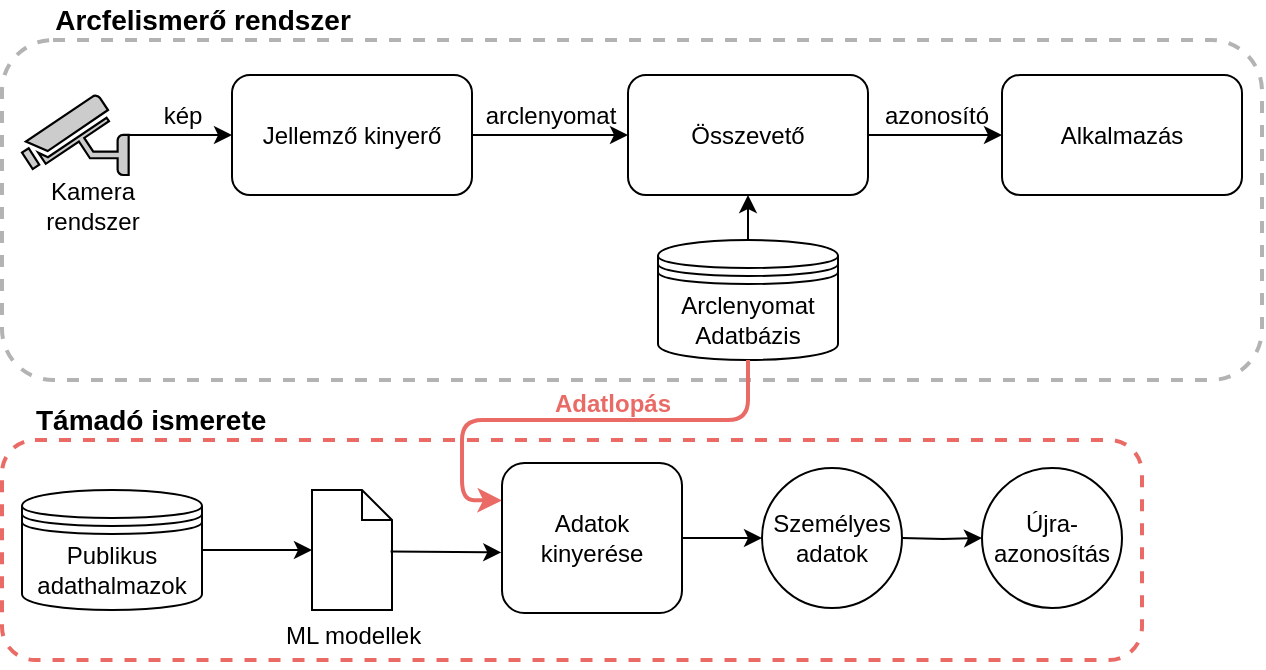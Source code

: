 <mxfile version="15.1.3" type="device"><diagram id="VRa1nUCjCiyLthLisUEo" name="Page-1"><mxGraphModel dx="803" dy="465" grid="1" gridSize="10" guides="1" tooltips="1" connect="1" arrows="1" fold="1" page="1" pageScale="1" pageWidth="850" pageHeight="1100" math="0" shadow="0"><root><mxCell id="0"/><mxCell id="1" parent="0"/><mxCell id="No_f-PS9ofONX-tpsvrH-45" value="" style="rounded=1;whiteSpace=wrap;html=1;fillColor=none;dashed=1;strokeColor=#EA6B66;strokeWidth=2;" parent="1" vertex="1"><mxGeometry x="160" y="350" width="570" height="110" as="geometry"/></mxCell><mxCell id="No_f-PS9ofONX-tpsvrH-11" value="" style="rounded=1;whiteSpace=wrap;html=1;fillColor=none;dashed=1;strokeWidth=2;strokeColor=#B3B3B3;" parent="1" vertex="1"><mxGeometry x="160" y="150" width="630" height="170" as="geometry"/></mxCell><mxCell id="No_f-PS9ofONX-tpsvrH-3" value="" style="edgeStyle=orthogonalEdgeStyle;rounded=0;orthogonalLoop=1;jettySize=auto;html=1;" parent="1" source="No_f-PS9ofONX-tpsvrH-1" target="No_f-PS9ofONX-tpsvrH-2" edge="1"><mxGeometry relative="1" as="geometry"/></mxCell><mxCell id="No_f-PS9ofONX-tpsvrH-1" value="" style="fontColor=#0066CC;verticalAlign=top;verticalLabelPosition=bottom;labelPosition=center;align=center;html=1;outlineConnect=0;fillColor=#CCCCCC;gradientColor=none;gradientDirection=north;strokeWidth=2;shape=mxgraph.networks.security_camera;flipH=1;aspect=fixed;" parent="1" vertex="1"><mxGeometry x="170" y="177.5" width="53.33" height="40" as="geometry"/></mxCell><mxCell id="No_f-PS9ofONX-tpsvrH-6" value="" style="edgeStyle=orthogonalEdgeStyle;rounded=0;orthogonalLoop=1;jettySize=auto;html=1;" parent="1" source="No_f-PS9ofONX-tpsvrH-2" target="No_f-PS9ofONX-tpsvrH-5" edge="1"><mxGeometry relative="1" as="geometry"/></mxCell><mxCell id="No_f-PS9ofONX-tpsvrH-2" value="Jellemző kinyerő" style="rounded=1;whiteSpace=wrap;html=1;strokeColor=#000000;" parent="1" vertex="1"><mxGeometry x="275" y="167.5" width="120" height="60" as="geometry"/></mxCell><mxCell id="No_f-PS9ofONX-tpsvrH-17" value="" style="edgeStyle=orthogonalEdgeStyle;rounded=0;orthogonalLoop=1;jettySize=auto;html=1;" parent="1" source="No_f-PS9ofONX-tpsvrH-5" target="No_f-PS9ofONX-tpsvrH-16" edge="1"><mxGeometry relative="1" as="geometry"/></mxCell><mxCell id="No_f-PS9ofONX-tpsvrH-5" value="Összevető" style="whiteSpace=wrap;html=1;rounded=1;" parent="1" vertex="1"><mxGeometry x="473" y="167.5" width="120" height="60" as="geometry"/></mxCell><mxCell id="No_f-PS9ofONX-tpsvrH-9" value="" style="edgeStyle=orthogonalEdgeStyle;rounded=0;orthogonalLoop=1;jettySize=auto;html=1;" parent="1" source="No_f-PS9ofONX-tpsvrH-8" target="No_f-PS9ofONX-tpsvrH-5" edge="1"><mxGeometry relative="1" as="geometry"/></mxCell><mxCell id="No_f-PS9ofONX-tpsvrH-8" value="Arclenyomat&lt;br&gt;Adatbázis" style="shape=datastore;whiteSpace=wrap;html=1;strokeColor=#000000;" parent="1" vertex="1"><mxGeometry x="488" y="250" width="90" height="60" as="geometry"/></mxCell><mxCell id="No_f-PS9ofONX-tpsvrH-12" value="&lt;b&gt;&lt;font style=&quot;font-size: 14px&quot;&gt;Arcfelismerő rendszer&lt;/font&gt;&lt;/b&gt;" style="text;html=1;align=center;verticalAlign=middle;resizable=0;points=[];autosize=1;strokeColor=none;fillColor=none;" parent="1" vertex="1"><mxGeometry x="180" y="130" width="160" height="20" as="geometry"/></mxCell><mxCell id="No_f-PS9ofONX-tpsvrH-16" value="Alkalmazás" style="whiteSpace=wrap;html=1;rounded=1;" parent="1" vertex="1"><mxGeometry x="660" y="167.5" width="120" height="60" as="geometry"/></mxCell><mxCell id="No_f-PS9ofONX-tpsvrH-21" value="" style="edgeStyle=orthogonalEdgeStyle;rounded=0;orthogonalLoop=1;jettySize=auto;html=1;entryX=0;entryY=0.5;entryDx=0;entryDy=0;entryPerimeter=0;" parent="1" source="No_f-PS9ofONX-tpsvrH-19" target="No_f-PS9ofONX-tpsvrH-24" edge="1"><mxGeometry relative="1" as="geometry"><mxPoint x="310" y="380" as="targetPoint"/></mxGeometry></mxCell><mxCell id="No_f-PS9ofONX-tpsvrH-19" value="Publikus&lt;br&gt;adathalmazok" style="shape=datastore;whiteSpace=wrap;html=1;strokeColor=#000000;" parent="1" vertex="1"><mxGeometry x="170" y="375" width="90" height="60" as="geometry"/></mxCell><mxCell id="No_f-PS9ofONX-tpsvrH-23" value="" style="endArrow=classic;html=1;exitX=0.5;exitY=1;exitDx=0;exitDy=0;entryX=0;entryY=0.25;entryDx=0;entryDy=0;fontColor=#EA6B66;strokeWidth=2;strokeColor=#EA6B66;" parent="1" source="No_f-PS9ofONX-tpsvrH-8" target="No_f-PS9ofONX-tpsvrH-33" edge="1"><mxGeometry width="50" height="50" relative="1" as="geometry"><mxPoint x="705" y="690" as="sourcePoint"/><mxPoint x="305" y="400" as="targetPoint"/><Array as="points"><mxPoint x="533" y="340"/><mxPoint x="390" y="340"/><mxPoint x="390" y="380"/></Array></mxGeometry></mxCell><mxCell id="No_f-PS9ofONX-tpsvrH-24" value="" style="shape=mxgraph.bpmn.data;labelPosition=center;verticalLabelPosition=bottom;align=center;verticalAlign=top;whiteSpace=wrap;size=15;html=1;strokeColor=#000000;fillColor=#ffffff;" parent="1" vertex="1"><mxGeometry x="315" y="375" width="40" height="60" as="geometry"/></mxCell><mxCell id="No_f-PS9ofONX-tpsvrH-30" value="&lt;font color=&quot;#000000&quot;&gt;Személyes adatok&lt;/font&gt;" style="ellipse;whiteSpace=wrap;html=1;aspect=fixed;fontColor=#EA6B66;strokeColor=#000000;fillColor=#ffffff;" parent="1" vertex="1"><mxGeometry x="540" y="364" width="70" height="70" as="geometry"/></mxCell><mxCell id="No_f-PS9ofONX-tpsvrH-35" style="edgeStyle=orthogonalEdgeStyle;rounded=0;orthogonalLoop=1;jettySize=auto;html=1;entryX=0;entryY=0.5;entryDx=0;entryDy=0;fontColor=#EA6B66;strokeColor=#000000;strokeWidth=1;" parent="1" source="No_f-PS9ofONX-tpsvrH-33" target="No_f-PS9ofONX-tpsvrH-30" edge="1"><mxGeometry relative="1" as="geometry"/></mxCell><mxCell id="No_f-PS9ofONX-tpsvrH-33" value="&lt;font color=&quot;#000000&quot;&gt;Adatok&lt;br&gt;kinyerése&lt;/font&gt;" style="rounded=1;whiteSpace=wrap;html=1;fontColor=#EA6B66;strokeColor=#000000;fillColor=#ffffff;" parent="1" vertex="1"><mxGeometry x="410" y="361.5" width="90" height="75" as="geometry"/></mxCell><mxCell id="No_f-PS9ofONX-tpsvrH-42" value="" style="endArrow=classic;html=1;fontColor=#EA6B66;strokeColor=#000000;strokeWidth=1;exitX=0.982;exitY=0.513;exitDx=0;exitDy=0;exitPerimeter=0;entryX=-0.004;entryY=0.596;entryDx=0;entryDy=0;entryPerimeter=0;" parent="1" source="No_f-PS9ofONX-tpsvrH-24" target="No_f-PS9ofONX-tpsvrH-33" edge="1"><mxGeometry width="50" height="50" relative="1" as="geometry"><mxPoint x="400" y="430" as="sourcePoint"/><mxPoint x="450" y="380" as="targetPoint"/></mxGeometry></mxCell><mxCell id="No_f-PS9ofONX-tpsvrH-44" value="&lt;b&gt;Adatlopás&lt;/b&gt;" style="text;html=1;align=center;verticalAlign=middle;resizable=0;points=[];autosize=1;strokeColor=none;fillColor=none;fontColor=#EA6B66;" parent="1" vertex="1"><mxGeometry x="430" y="322" width="70" height="20" as="geometry"/></mxCell><mxCell id="No_f-PS9ofONX-tpsvrH-49" value="&lt;b&gt;&lt;font style=&quot;font-size: 14px&quot;&gt;Támadó ismerete&lt;/font&gt;&lt;/b&gt;" style="text;html=1;align=left;verticalAlign=middle;resizable=0;points=[];autosize=1;strokeColor=none;fillColor=none;" parent="1" vertex="1"><mxGeometry x="175" y="330" width="130" height="20" as="geometry"/></mxCell><mxCell id="No_f-PS9ofONX-tpsvrH-50" value="&lt;font color=&quot;#000000&quot;&gt;Kamera&lt;br&gt;rendszer&lt;/font&gt;" style="text;html=1;align=center;verticalAlign=middle;resizable=0;points=[];autosize=1;strokeColor=none;fillColor=none;fontColor=#EA6B66;" parent="1" vertex="1"><mxGeometry x="175" y="217.5" width="60" height="30" as="geometry"/></mxCell><mxCell id="No_f-PS9ofONX-tpsvrH-51" value="&lt;font color=&quot;#000000&quot;&gt;kép&lt;/font&gt;" style="text;html=1;align=center;verticalAlign=middle;resizable=0;points=[];autosize=1;strokeColor=none;fillColor=none;fontColor=#EA6B66;" parent="1" vertex="1"><mxGeometry x="235" y="177.5" width="30" height="20" as="geometry"/></mxCell><mxCell id="No_f-PS9ofONX-tpsvrH-52" value="&lt;span style=&quot;color: rgb(0 , 0 , 0)&quot;&gt;arclenyomat&lt;/span&gt;" style="text;html=1;align=center;verticalAlign=middle;resizable=0;points=[];autosize=1;strokeColor=none;fillColor=none;fontColor=#EA6B66;" parent="1" vertex="1"><mxGeometry x="394" y="177.5" width="80" height="20" as="geometry"/></mxCell><mxCell id="No_f-PS9ofONX-tpsvrH-53" value="&lt;span style=&quot;color: rgb(0 , 0 , 0)&quot;&gt;azonosító&lt;/span&gt;" style="text;html=1;align=center;verticalAlign=middle;resizable=0;points=[];autosize=1;strokeColor=none;fillColor=none;fontColor=#EA6B66;" parent="1" vertex="1"><mxGeometry x="592" y="177.5" width="70" height="20" as="geometry"/></mxCell><mxCell id="xrEPH8yARaK6EjxFx_Nv-4" value="&lt;span style=&quot;color: rgb(0 , 0 , 0) ; font-family: &amp;#34;helvetica&amp;#34; ; font-size: 12px ; font-style: normal ; font-weight: 400 ; letter-spacing: normal ; text-align: center ; text-indent: 0px ; text-transform: none ; word-spacing: 0px ; display: inline ; float: none&quot;&gt;ML modellek&lt;/span&gt;" style="text;whiteSpace=wrap;html=1;" parent="1" vertex="1"><mxGeometry x="300" y="434" width="90" height="30" as="geometry"/></mxCell><mxCell id="Iha-Zx5477TiVBtDM3Em-1" value="&lt;font color=&quot;#000000&quot;&gt;Újra-&lt;br&gt;azonosítás&lt;br&gt;&lt;/font&gt;" style="ellipse;whiteSpace=wrap;html=1;aspect=fixed;fontColor=#EA6B66;strokeColor=#000000;fillColor=#ffffff;" vertex="1" parent="1"><mxGeometry x="650" y="364" width="70" height="70" as="geometry"/></mxCell><mxCell id="Iha-Zx5477TiVBtDM3Em-3" style="edgeStyle=orthogonalEdgeStyle;rounded=0;orthogonalLoop=1;jettySize=auto;html=1;entryX=0;entryY=0.5;entryDx=0;entryDy=0;fontColor=#EA6B66;strokeColor=#000000;strokeWidth=1;" edge="1" parent="1"><mxGeometry relative="1" as="geometry"><mxPoint x="610" y="399" as="sourcePoint"/><mxPoint x="650.0" y="399" as="targetPoint"/></mxGeometry></mxCell></root></mxGraphModel></diagram></mxfile>